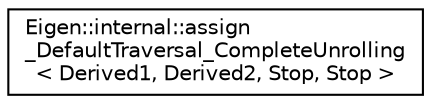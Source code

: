 digraph "Graphical Class Hierarchy"
{
  edge [fontname="Helvetica",fontsize="10",labelfontname="Helvetica",labelfontsize="10"];
  node [fontname="Helvetica",fontsize="10",shape=record];
  rankdir="LR";
  Node1 [label="Eigen::internal::assign\l_DefaultTraversal_CompleteUnrolling\l\< Derived1, Derived2, Stop, Stop \>",height=0.2,width=0.4,color="black", fillcolor="white", style="filled",URL="$struct_eigen_1_1internal_1_1assign___default_traversal___complete_unrolling_3_01_derived1_00_01_0efbbb282e3d61eeb613b0246ce64992.html"];
}
